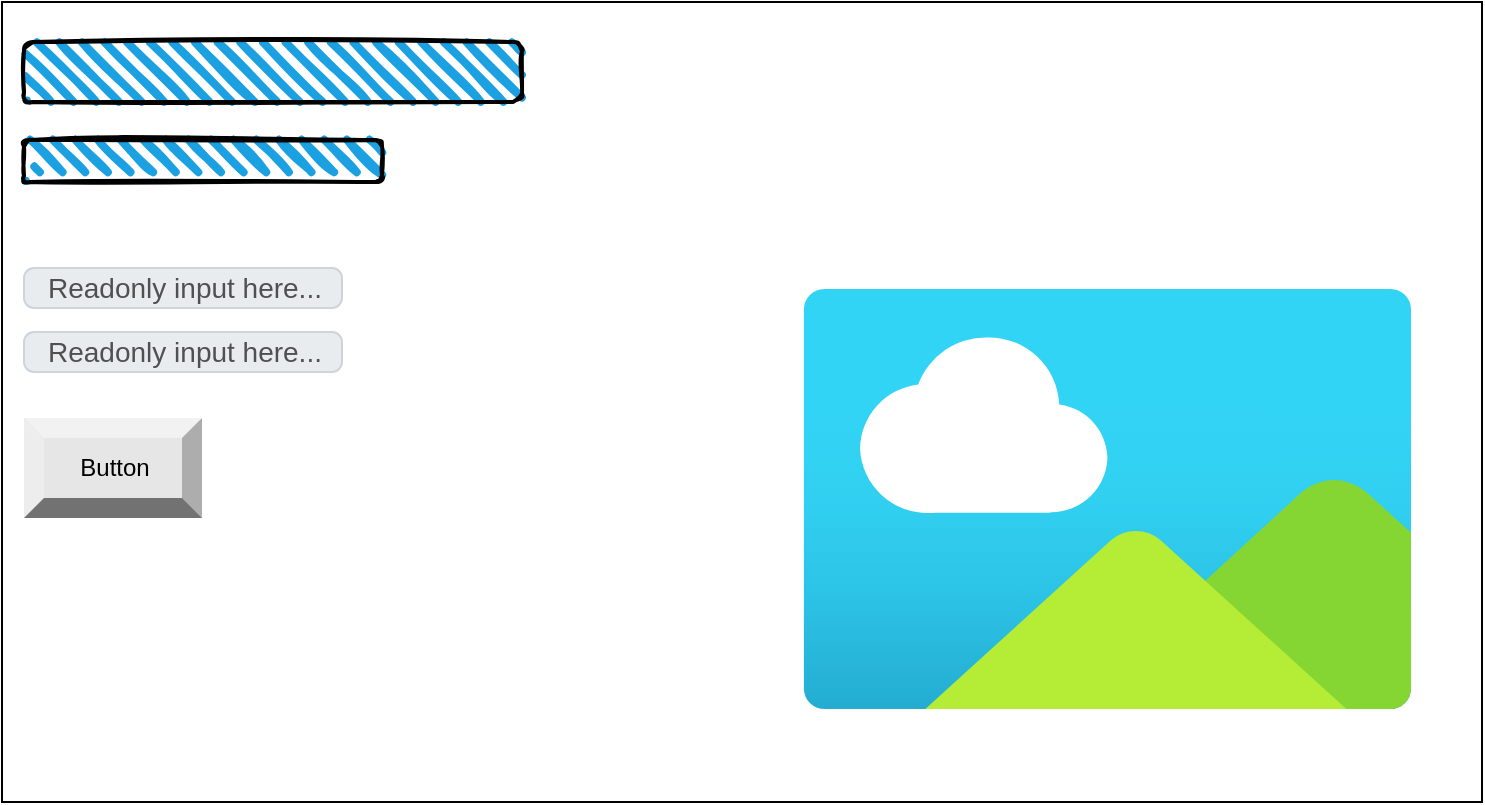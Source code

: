 <mxfile>
    <diagram id="pIaEtrtLPv3HG8r1JEND" name="Page-1">
        <mxGraphModel dx="760" dy="429" grid="1" gridSize="10" guides="1" tooltips="1" connect="1" arrows="1" fold="1" page="1" pageScale="1" pageWidth="850" pageHeight="1100" math="0" shadow="0">
            <root>
                <mxCell id="0"/>
                <mxCell id="1" parent="0"/>
                <mxCell id="6" value="" style="rounded=0;whiteSpace=wrap;html=1;" parent="1" vertex="1">
                    <mxGeometry x="30" y="20" width="740" height="400" as="geometry"/>
                </mxCell>
                <mxCell id="7" value="" style="rounded=1;whiteSpace=wrap;html=1;strokeWidth=2;fillWeight=4;hachureGap=8;hachureAngle=45;fillColor=#1ba1e2;sketch=1;" parent="1" vertex="1">
                    <mxGeometry x="41" y="40" width="249" height="30" as="geometry"/>
                </mxCell>
                <mxCell id="9" value="" style="rounded=1;whiteSpace=wrap;html=1;strokeWidth=2;fillWeight=4;hachureGap=8;hachureAngle=45;fillColor=#1ba1e2;sketch=1;" parent="1" vertex="1">
                    <mxGeometry x="41" y="89" width="179" height="21" as="geometry"/>
                </mxCell>
                <mxCell id="11" value="Readonly input here..." style="html=1;shadow=0;dashed=0;shape=mxgraph.bootstrap.rrect;rSize=5;strokeColor=#CED4DA;strokeWidth=1;fillColor=#E9ECEF;fontColor=#505050;whiteSpace=wrap;align=left;verticalAlign=middle;spacingLeft=10;fontSize=14;" parent="1" vertex="1">
                    <mxGeometry x="41" y="185" width="159" height="20" as="geometry"/>
                </mxCell>
                <mxCell id="12" value="Button" style="labelPosition=center;verticalLabelPosition=middle;align=center;html=1;shape=mxgraph.basic.shaded_button;dx=10;fillColor=#E6E6E6;strokeColor=none;" parent="1" vertex="1">
                    <mxGeometry x="41" y="228" width="89" height="50" as="geometry"/>
                </mxCell>
                <mxCell id="13" value="" style="aspect=fixed;html=1;points=[];align=center;image;fontSize=12;image=img/lib/azure2/general/Image.svg;fillColor=#BA6D07;" parent="1" vertex="1">
                    <mxGeometry x="430" y="163.5" width="305.45" height="210" as="geometry"/>
                </mxCell>
                <mxCell id="14" value="Readonly input here..." style="html=1;shadow=0;dashed=0;shape=mxgraph.bootstrap.rrect;rSize=5;strokeColor=#CED4DA;strokeWidth=1;fillColor=#E9ECEF;fontColor=#505050;whiteSpace=wrap;align=left;verticalAlign=middle;spacingLeft=10;fontSize=14;" vertex="1" parent="1">
                    <mxGeometry x="41" y="153" width="159" height="20" as="geometry"/>
                </mxCell>
            </root>
        </mxGraphModel>
    </diagram>
    <diagram id="G2oJsogTn_ymCOI9L5I9" name="Page-2">
        <mxGraphModel dx="760" dy="429" grid="1" gridSize="10" guides="1" tooltips="1" connect="1" arrows="1" fold="1" page="1" pageScale="1" pageWidth="827" pageHeight="1169" math="0" shadow="0">
            <root>
                <mxCell id="9c-rv9oPT0CnzilGM7XC-0"/>
                <mxCell id="9c-rv9oPT0CnzilGM7XC-1" parent="9c-rv9oPT0CnzilGM7XC-0"/>
                <mxCell id="9c-rv9oPT0CnzilGM7XC-2" value="" style="rounded=0;whiteSpace=wrap;html=1;" parent="9c-rv9oPT0CnzilGM7XC-1" vertex="1">
                    <mxGeometry x="30" y="20" width="740" height="400" as="geometry"/>
                </mxCell>
                <mxCell id="9c-rv9oPT0CnzilGM7XC-3" value="" style="rounded=1;whiteSpace=wrap;html=1;strokeWidth=2;fillWeight=4;hachureGap=8;hachureAngle=45;fillColor=#1ba1e2;sketch=1;" parent="9c-rv9oPT0CnzilGM7XC-1" vertex="1">
                    <mxGeometry x="41" y="40" width="249" height="30" as="geometry"/>
                </mxCell>
                <mxCell id="9c-rv9oPT0CnzilGM7XC-5" value="" style="rounded=1;whiteSpace=wrap;html=1;strokeWidth=2;fillWeight=4;hachureGap=8;hachureAngle=45;fillColor=#1ba1e2;sketch=1;" parent="9c-rv9oPT0CnzilGM7XC-1" vertex="1">
                    <mxGeometry x="41" y="89" width="179" height="21" as="geometry"/>
                </mxCell>
                <mxCell id="9c-rv9oPT0CnzilGM7XC-7" value="Readonly input here..." style="html=1;shadow=0;dashed=0;shape=mxgraph.bootstrap.rrect;rSize=5;strokeColor=#CED4DA;strokeWidth=1;fillColor=#E9ECEF;fontColor=#505050;whiteSpace=wrap;align=left;verticalAlign=middle;spacingLeft=10;fontSize=14;" parent="9c-rv9oPT0CnzilGM7XC-1" vertex="1">
                    <mxGeometry x="41" y="183" width="159" height="20" as="geometry"/>
                </mxCell>
                <mxCell id="9c-rv9oPT0CnzilGM7XC-8" value="Button" style="labelPosition=center;verticalLabelPosition=middle;align=center;html=1;shape=mxgraph.basic.shaded_button;dx=10;fillColor=#E6E6E6;strokeColor=none;" parent="9c-rv9oPT0CnzilGM7XC-1" vertex="1">
                    <mxGeometry x="41" y="226" width="89" height="50" as="geometry"/>
                </mxCell>
                <mxCell id="9c-rv9oPT0CnzilGM7XC-9" value="" style="aspect=fixed;html=1;points=[];align=center;image;fontSize=12;image=img/lib/azure2/general/Image.svg;fillColor=#BA6D07;" parent="9c-rv9oPT0CnzilGM7XC-1" vertex="1">
                    <mxGeometry x="430" y="163.5" width="305.45" height="210" as="geometry"/>
                </mxCell>
                <mxCell id="9c-rv9oPT0CnzilGM7XC-10" value="" style="rounded=1;whiteSpace=wrap;html=1;strokeWidth=2;fillWeight=4;hachureGap=8;hachureAngle=45;fillColor=#1ba1e2;sketch=1;" parent="9c-rv9oPT0CnzilGM7XC-1" vertex="1">
                    <mxGeometry x="43" y="298" width="179" height="21" as="geometry"/>
                </mxCell>
                <mxCell id="D3hlclRhz_aYoc7e6BKy-0" value="Readonly input here..." style="html=1;shadow=0;dashed=0;shape=mxgraph.bootstrap.rrect;rSize=5;strokeColor=#CED4DA;strokeWidth=1;fillColor=#E9ECEF;fontColor=#505050;whiteSpace=wrap;align=left;verticalAlign=middle;spacingLeft=10;fontSize=14;" vertex="1" parent="9c-rv9oPT0CnzilGM7XC-1">
                    <mxGeometry x="41" y="151" width="159" height="20" as="geometry"/>
                </mxCell>
            </root>
        </mxGraphModel>
    </diagram>
</mxfile>